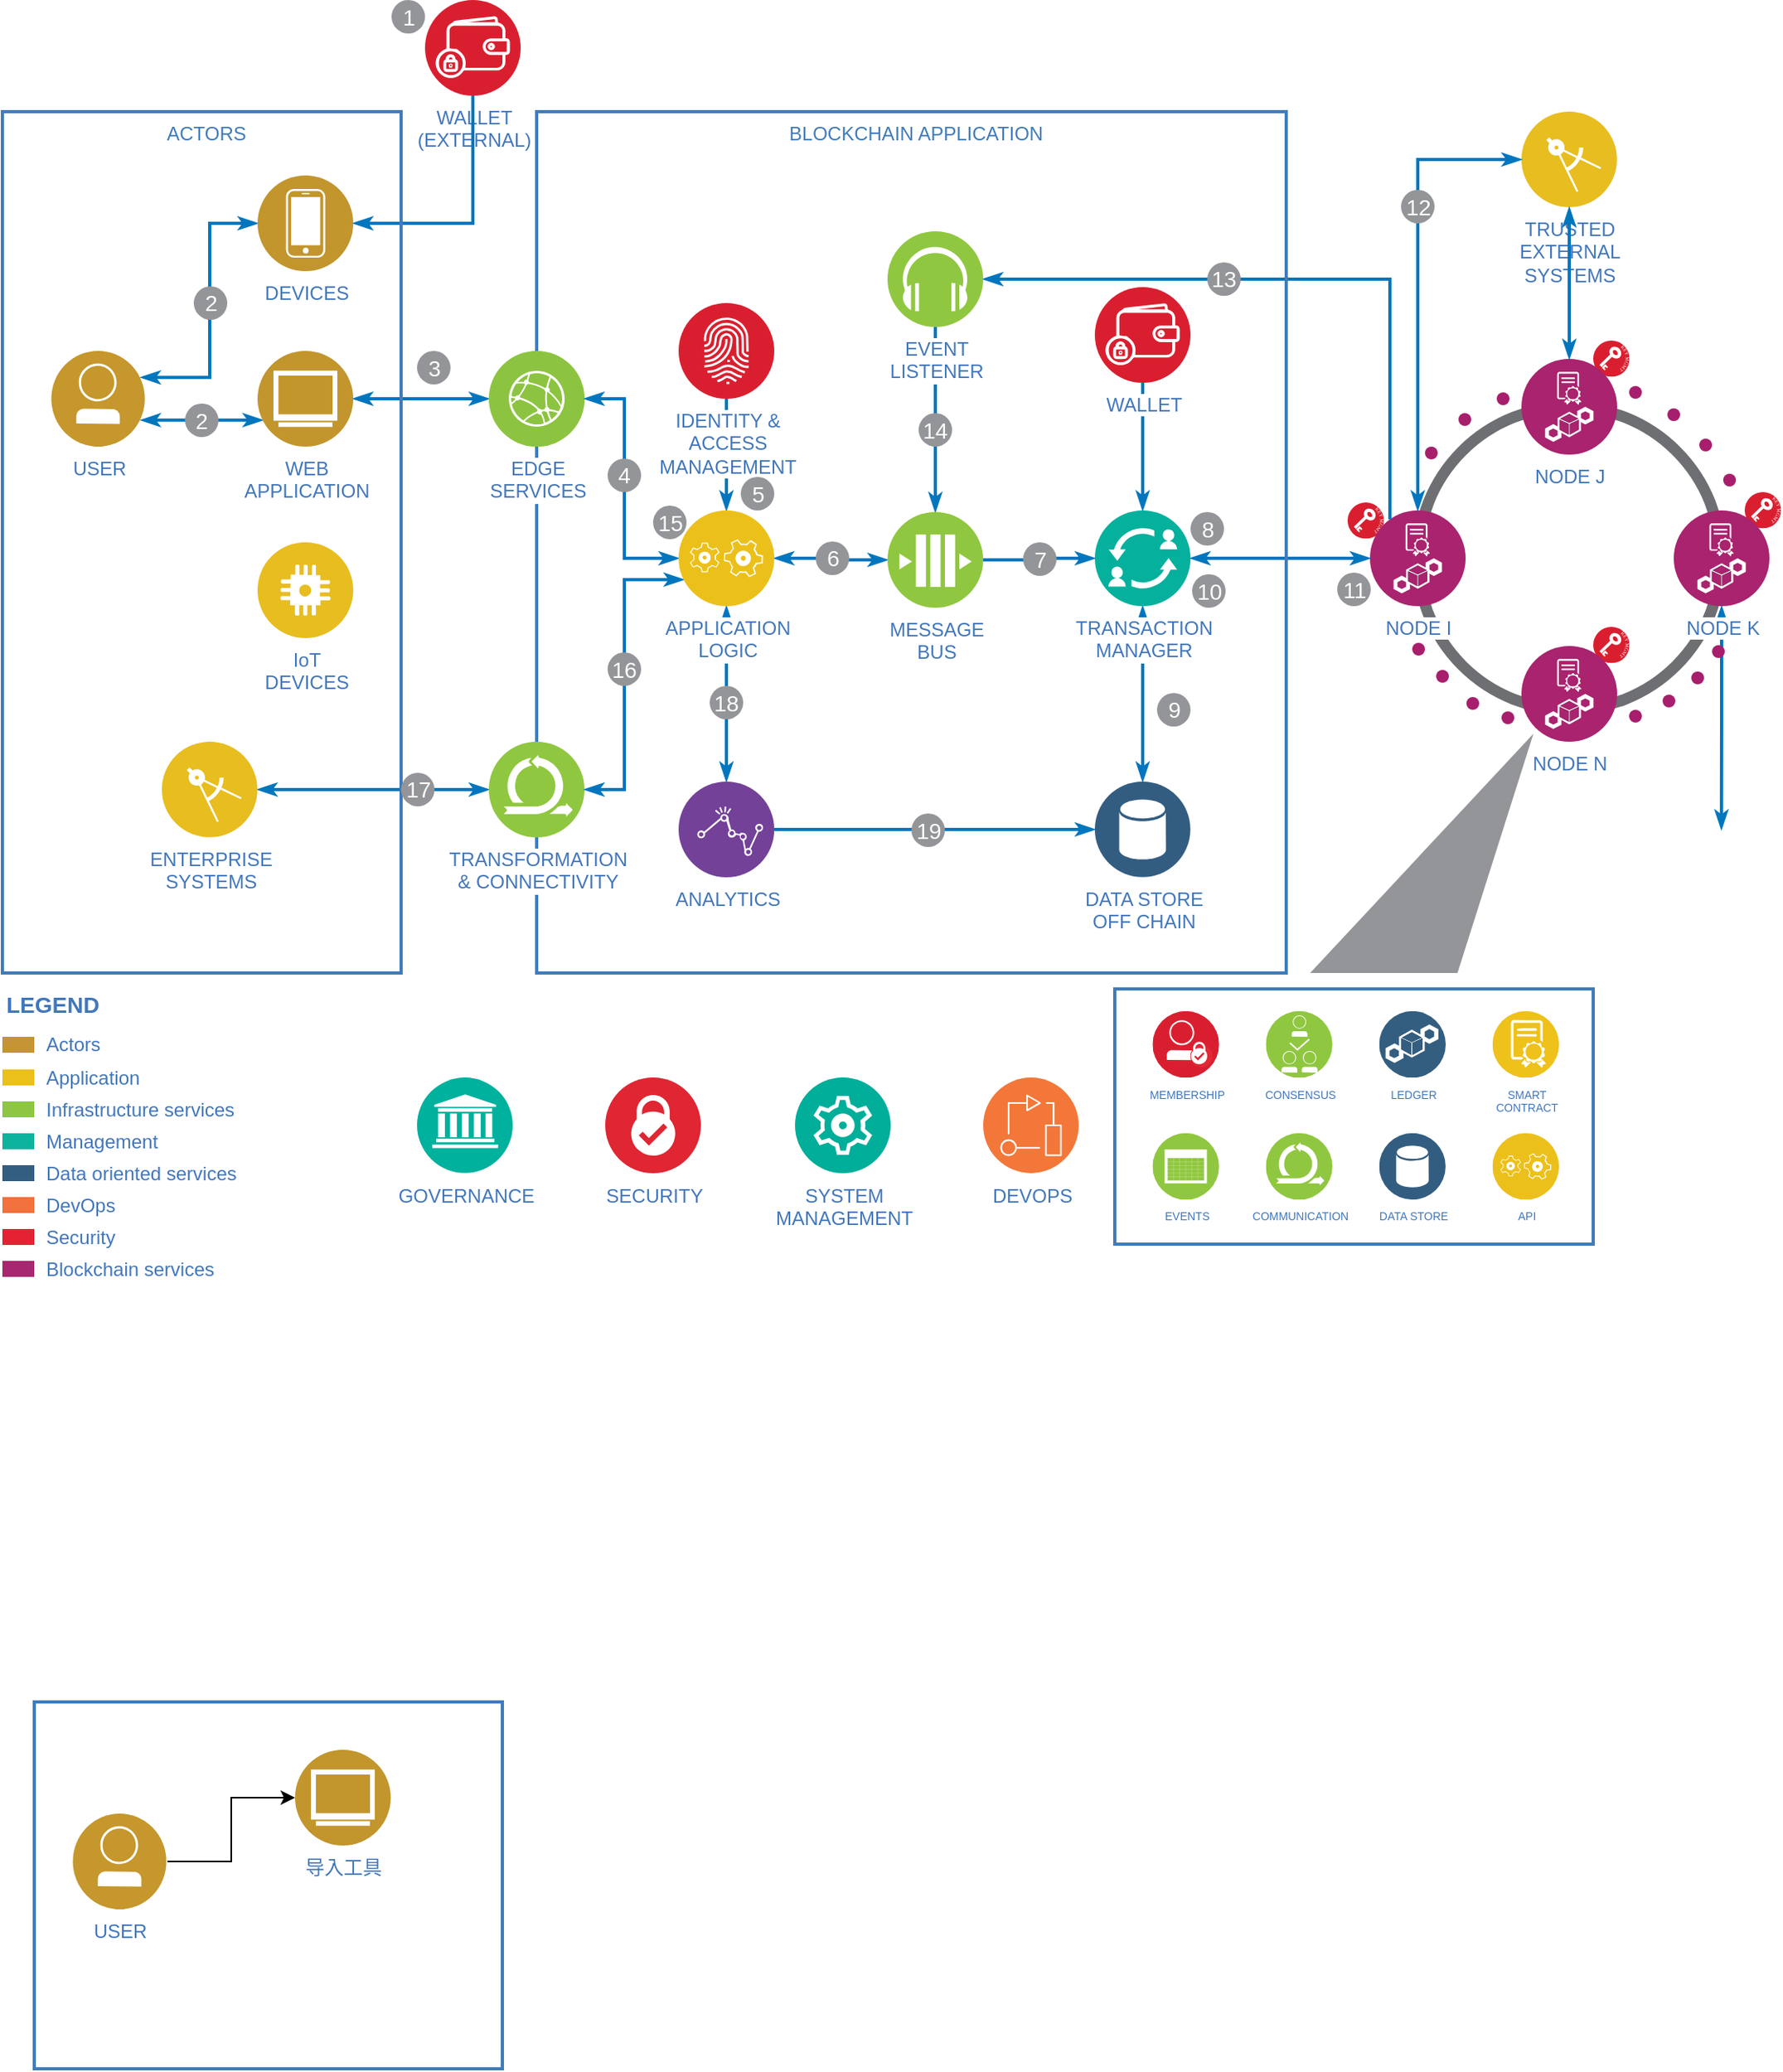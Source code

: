 <mxfile version="14.5.0" type="device"><diagram id="eIo0H9kK7ql945uVP1NC" name="Page-1"><mxGraphModel dx="1168" dy="699" grid="1" gridSize="10" guides="1" tooltips="1" connect="1" arrows="1" fold="1" page="1" pageScale="1" pageWidth="827" pageHeight="1169" math="0" shadow="0"><root><mxCell id="0"/><mxCell id="1" parent="0"/><mxCell id="T21aQVliIUyU_0U-5JRh-42" value="" style="aspect=fixed;perimeter=ellipsePerimeter;html=1;align=center;shadow=0;dashed=0;fontColor=#4277BB;labelBackgroundColor=#ffffff;fontSize=12;spacingTop=0;image;image=img/lib/ibm/blockchain/key_management.svg;rounded=0;" parent="1" vertex="1"><mxGeometry x="1214" y="486" width="22.8" height="22.8" as="geometry"/></mxCell><mxCell id="T21aQVliIUyU_0U-5JRh-39" value="" style="aspect=fixed;perimeter=ellipsePerimeter;html=1;align=center;shadow=0;dashed=0;fontColor=#4277BB;labelBackgroundColor=#ffffff;fontSize=12;spacingTop=0;image;image=img/lib/ibm/blockchain/key_management.svg;rounded=0;" parent="1" vertex="1"><mxGeometry x="1060" y="408" width="22.8" height="22.8" as="geometry"/></mxCell><mxCell id="T21aQVliIUyU_0U-5JRh-40" value="" style="aspect=fixed;perimeter=ellipsePerimeter;html=1;align=center;shadow=0;dashed=0;fontColor=#4277BB;labelBackgroundColor=#ffffff;fontSize=12;spacingTop=0;image;image=img/lib/ibm/blockchain/key_management.svg;rounded=0;" parent="1" vertex="1"><mxGeometry x="1214" y="306.5" width="22.8" height="22.8" as="geometry"/></mxCell><mxCell id="T21aQVliIUyU_0U-5JRh-41" value="" style="aspect=fixed;perimeter=ellipsePerimeter;html=1;align=center;shadow=0;dashed=0;fontColor=#4277BB;labelBackgroundColor=#ffffff;fontSize=12;spacingTop=0;image;image=img/lib/ibm/blockchain/key_management.svg;rounded=0;" parent="1" vertex="1"><mxGeometry x="1309" y="401.5" width="22.8" height="22.8" as="geometry"/></mxCell><mxCell id="T21aQVliIUyU_0U-5JRh-43" value="" style="ellipse;whiteSpace=wrap;html=1;aspect=fixed;rounded=0;fontSize=7;align=center;fillColor=none;strokeWidth=7;strokeColor=#6E6F72;spacingTop=0;" parent="1" vertex="1"><mxGeometry x="1104" y="348" width="190" height="190" as="geometry"/></mxCell><mxCell id="T21aQVliIUyU_0U-5JRh-1" value="WALLET&lt;br&gt;(EXTERNAL)&lt;br&gt;" style="aspect=fixed;perimeter=ellipsePerimeter;html=1;align=center;shadow=0;dashed=0;fontColor=#4277BB;labelBackgroundColor=#ffffff;fontSize=12;spacingTop=0;image;image=img/lib/ibm/blockchain/wallet.svg;" parent="1" vertex="1"><mxGeometry x="481.5" y="93" width="60" height="60" as="geometry"/></mxCell><mxCell id="T21aQVliIUyU_0U-5JRh-17" value="TRUSTED&lt;br&gt;EXTERNAL&lt;br&gt;SYSTEMS&lt;br&gt;" style="aspect=fixed;perimeter=ellipsePerimeter;html=1;align=center;shadow=0;dashed=0;fontColor=#4277BB;labelBackgroundColor=#ffffff;fontSize=12;spacingTop=0;image;image=img/lib/ibm/applications/mobile_app.svg;" parent="1" vertex="1"><mxGeometry x="1169" y="163" width="60" height="60" as="geometry"/></mxCell><mxCell id="T21aQVliIUyU_0U-5JRh-18" value="NODE J" style="aspect=fixed;perimeter=ellipsePerimeter;html=1;align=center;shadow=0;dashed=0;fontColor=#4277BB;labelBackgroundColor=#ffffff;fontSize=12;spacingTop=0;image;image=img/lib/ibm/blockchain/node.svg;" parent="1" vertex="1"><mxGeometry x="1169" y="318" width="60" height="60" as="geometry"/></mxCell><mxCell id="T21aQVliIUyU_0U-5JRh-19" value="NODE I" style="aspect=fixed;perimeter=ellipsePerimeter;html=1;align=center;shadow=0;dashed=0;fontColor=#4277BB;labelBackgroundColor=#ffffff;fontSize=12;spacingTop=0;image;image=img/lib/ibm/blockchain/node.svg;" parent="1" vertex="1"><mxGeometry x="1074" y="413" width="60" height="60" as="geometry"/></mxCell><mxCell id="T21aQVliIUyU_0U-5JRh-149" style="edgeStyle=orthogonalEdgeStyle;rounded=0;orthogonalLoop=1;jettySize=auto;html=1;exitX=0.5;exitY=1;exitDx=0;exitDy=0;entryX=0.354;entryY=0;entryDx=0;entryDy=0;entryPerimeter=0;startArrow=classicThin;startFill=1;endArrow=classicThin;endFill=1;strokeColor=#0076BE;strokeWidth=2;fontSize=12;" parent="1" source="T21aQVliIUyU_0U-5JRh-20" edge="1"><mxGeometry relative="1" as="geometry"><mxPoint x="1294.38" y="613" as="targetPoint"/></mxGeometry></mxCell><mxCell id="T21aQVliIUyU_0U-5JRh-20" value="NODE K" style="aspect=fixed;perimeter=ellipsePerimeter;html=1;align=center;shadow=0;dashed=0;fontColor=#4277BB;labelBackgroundColor=#ffffff;fontSize=12;spacingTop=0;image;image=img/lib/ibm/blockchain/node.svg;" parent="1" vertex="1"><mxGeometry x="1264.5" y="413.0" width="60" height="60" as="geometry"/></mxCell><mxCell id="T21aQVliIUyU_0U-5JRh-21" value="NODE N" style="aspect=fixed;perimeter=ellipsePerimeter;html=1;align=center;shadow=0;dashed=0;fontColor=#4277BB;labelBackgroundColor=#ffffff;fontSize=12;spacingTop=0;image;image=img/lib/ibm/blockchain/node.svg;" parent="1" vertex="1"><mxGeometry x="1169" y="498" width="60" height="60" as="geometry"/></mxCell><mxCell id="T21aQVliIUyU_0U-5JRh-22" value="GOVERNANCE" style="aspect=fixed;perimeter=ellipsePerimeter;html=1;align=center;shadow=0;dashed=0;fontColor=#4277BB;labelBackgroundColor=#ffffff;fontSize=12;spacingTop=0;image;image=img/lib/ibm/management/information_governance.svg;" parent="1" vertex="1"><mxGeometry x="476.5" y="768.5" width="60" height="60" as="geometry"/></mxCell><mxCell id="T21aQVliIUyU_0U-5JRh-46" value="" style="edgeStyle=orthogonalEdgeStyle;fontSize=12;html=1;endArrow=classicThin;endFill=1;rounded=0;strokeColor=#0076BE;strokeWidth=2;" parent="1" source="T21aQVliIUyU_0U-5JRh-1" target="T21aQVliIUyU_0U-5JRh-3" edge="1"><mxGeometry width="60" height="60" relative="1" as="geometry"><mxPoint x="246.5" y="143" as="sourcePoint"/><mxPoint x="306.5" y="83" as="targetPoint"/><Array as="points"><mxPoint x="511.5" y="233"/></Array></mxGeometry></mxCell><mxCell id="T21aQVliIUyU_0U-5JRh-47" value="" style="edgeStyle=orthogonalEdgeStyle;fontSize=12;html=1;endArrow=classicThin;endFill=1;rounded=0;strokeColor=#0076BE;strokeWidth=2;startArrow=classicThin;startFill=1;" parent="1" source="T21aQVliIUyU_0U-5JRh-4" target="T21aQVliIUyU_0U-5JRh-7" edge="1"><mxGeometry width="60" height="60" relative="1" as="geometry"><mxPoint x="246.5" y="303" as="sourcePoint"/><mxPoint x="306.5" y="243" as="targetPoint"/></mxGeometry></mxCell><mxCell id="T21aQVliIUyU_0U-5JRh-49" value="" style="edgeStyle=orthogonalEdgeStyle;fontSize=12;html=1;endArrow=classicThin;endFill=1;rounded=0;strokeColor=#0076BE;strokeWidth=2;startArrow=classicThin;startFill=1;" parent="1" source="T21aQVliIUyU_0U-5JRh-6" target="T21aQVliIUyU_0U-5JRh-8" edge="1"><mxGeometry width="60" height="60" relative="1" as="geometry"><mxPoint x="256.5" y="543" as="sourcePoint"/><mxPoint x="316.5" y="483" as="targetPoint"/></mxGeometry></mxCell><mxCell id="T21aQVliIUyU_0U-5JRh-55" value="" style="edgeStyle=orthogonalEdgeStyle;fontSize=12;html=1;endArrow=classicThin;endFill=1;rounded=0;strokeColor=#0076BE;strokeWidth=2;startArrow=none;startFill=0;" parent="1" source="T21aQVliIUyU_0U-5JRh-19" target="T21aQVliIUyU_0U-5JRh-13" edge="1"><mxGeometry width="60" height="60" relative="1" as="geometry"><mxPoint x="680.5" y="593" as="sourcePoint"/><mxPoint x="680.5" y="483" as="targetPoint"/><Array as="points"><mxPoint x="1086.5" y="268"/></Array></mxGeometry></mxCell><mxCell id="T21aQVliIUyU_0U-5JRh-60" value="" style="edgeStyle=orthogonalEdgeStyle;fontSize=12;html=1;endArrow=classicThin;endFill=1;rounded=0;strokeColor=#0076BE;strokeWidth=2;startArrow=classicThin;startFill=1;" parent="1" source="T21aQVliIUyU_0U-5JRh-19" target="T21aQVliIUyU_0U-5JRh-17" edge="1"><mxGeometry width="60" height="60" relative="1" as="geometry"><mxPoint x="941.5" y="593" as="sourcePoint"/><mxPoint x="941.5" y="483" as="targetPoint"/><Array as="points"><mxPoint x="1103.5" y="193"/></Array></mxGeometry></mxCell><mxCell id="T21aQVliIUyU_0U-5JRh-61" value="" style="edgeStyle=orthogonalEdgeStyle;fontSize=12;html=1;endArrow=classicThin;endFill=1;rounded=0;strokeColor=#0076BE;strokeWidth=2;startArrow=classicThin;startFill=1;" parent="1" source="T21aQVliIUyU_0U-5JRh-18" target="T21aQVliIUyU_0U-5JRh-17" edge="1"><mxGeometry width="60" height="60" relative="1" as="geometry"><mxPoint x="951.5" y="603" as="sourcePoint"/><mxPoint x="951.5" y="493" as="targetPoint"/></mxGeometry></mxCell><mxCell id="T21aQVliIUyU_0U-5JRh-62" value="" style="edgeStyle=orthogonalEdgeStyle;fontSize=12;html=1;endArrow=classicThin;endFill=1;rounded=0;strokeColor=#0076BE;strokeWidth=2;startArrow=classicThin;startFill=1;" parent="1" source="T21aQVliIUyU_0U-5JRh-19" target="T21aQVliIUyU_0U-5JRh-15" edge="1"><mxGeometry width="60" height="60" relative="1" as="geometry"><mxPoint x="961.5" y="613" as="sourcePoint"/><mxPoint x="961.5" y="503" as="targetPoint"/></mxGeometry></mxCell><mxCell id="T21aQVliIUyU_0U-5JRh-23" value="SECURITY" style="aspect=fixed;perimeter=ellipsePerimeter;html=1;align=center;shadow=0;dashed=0;fontColor=#4277BB;labelBackgroundColor=#ffffff;fontSize=12;spacingTop=0;image;image=img/lib/ibm/security/security_services.svg;" parent="1" vertex="1"><mxGeometry x="594.5" y="768.5" width="60" height="60" as="geometry"/></mxCell><mxCell id="T21aQVliIUyU_0U-5JRh-24" value="SYSTEM&lt;br&gt;MANAGEMENT&lt;br&gt;" style="aspect=fixed;perimeter=ellipsePerimeter;html=1;align=center;shadow=0;dashed=0;fontColor=#4277BB;labelBackgroundColor=#ffffff;fontSize=12;spacingTop=0;image;image=img/lib/ibm/management/cluster_management.svg;" parent="1" vertex="1"><mxGeometry x="713.5" y="768.5" width="60" height="60" as="geometry"/></mxCell><mxCell id="T21aQVliIUyU_0U-5JRh-25" value="DEVOPS" style="aspect=fixed;perimeter=ellipsePerimeter;html=1;align=center;shadow=0;dashed=0;fontColor=#4277BB;labelBackgroundColor=#ffffff;fontSize=12;spacingTop=0;image;image=img/lib/ibm/devops/devops.svg;" parent="1" vertex="1"><mxGeometry x="831.5" y="768.5" width="60" height="60" as="geometry"/></mxCell><mxCell id="T21aQVliIUyU_0U-5JRh-35" value="" style="verticalLabelPosition=bottom;verticalAlign=top;html=1;shape=mxgraph.basic.obtuse_triangle;dx=0.34;rounded=0;flipH=1;strokeColor=none;fillColor=#939598;spacingTop=0;" parent="1" vertex="1"><mxGeometry x="1036.5" y="553" width="140" height="150" as="geometry"/></mxCell><mxCell id="T21aQVliIUyU_0U-5JRh-36" value="ACTORS" style="swimlane;fontStyle=0;horizontal=1;collapsible=0;startSize=30;swimlaneLine=0;swimlaneFillColor=none;fillColor=none;rounded=0;whiteSpace=wrap;html=1;absoluteArcSize=1;arcSize=12;strokeColor=#417CB9;fontColor=#417CB9;verticalAlign=top;align=center;spacingLeft=5;dashed=0;strokeWidth=2;" parent="1" vertex="1"><mxGeometry x="216.5" y="163" width="250" height="540" as="geometry"/></mxCell><mxCell id="T21aQVliIUyU_0U-5JRh-44" value="" style="edgeStyle=orthogonalEdgeStyle;fontSize=12;html=1;endArrow=classicThin;endFill=1;rounded=0;strokeColor=#0076BE;strokeWidth=2;startArrow=classicThin;startFill=1;exitX=1;exitY=0.25;exitDx=0;exitDy=0;" parent="T21aQVliIUyU_0U-5JRh-36" source="T21aQVliIUyU_0U-5JRh-2" target="T21aQVliIUyU_0U-5JRh-3" edge="1"><mxGeometry width="60" height="60" relative="1" as="geometry"><mxPoint x="-70" y="420" as="sourcePoint"/><mxPoint x="-10" y="360" as="targetPoint"/><Array as="points"><mxPoint x="130" y="167"/><mxPoint x="130" y="70"/></Array></mxGeometry></mxCell><mxCell id="T21aQVliIUyU_0U-5JRh-45" value="" style="edgeStyle=orthogonalEdgeStyle;fontSize=12;html=1;endArrow=classicThin;endFill=1;rounded=0;strokeColor=#0076BE;strokeWidth=2;startArrow=classicThin;startFill=1;exitX=1;exitY=0.75;exitDx=0;exitDy=0;entryX=0;entryY=0.75;entryDx=0;entryDy=0;" parent="T21aQVliIUyU_0U-5JRh-36" source="T21aQVliIUyU_0U-5JRh-2" target="T21aQVliIUyU_0U-5JRh-4" edge="1"><mxGeometry width="60" height="60" relative="1" as="geometry"><mxPoint x="-80" y="340" as="sourcePoint"/><mxPoint x="-20" y="280" as="targetPoint"/></mxGeometry></mxCell><mxCell id="T21aQVliIUyU_0U-5JRh-2" value="USER" style="aspect=fixed;perimeter=ellipsePerimeter;html=1;align=center;shadow=0;dashed=0;fontColor=#4277BB;labelBackgroundColor=#ffffff;fontSize=12;spacingTop=0;image;image=img/lib/ibm/blockchain/blockchain_developer.svg;" parent="T21aQVliIUyU_0U-5JRh-36" vertex="1"><mxGeometry x="30" y="150" width="60" height="60" as="geometry"/></mxCell><mxCell id="T21aQVliIUyU_0U-5JRh-3" value="DEVICES" style="aspect=fixed;perimeter=ellipsePerimeter;html=1;align=center;shadow=0;dashed=0;fontColor=#4277BB;labelBackgroundColor=#ffffff;fontSize=12;spacingTop=0;image;image=img/lib/ibm/users/device.svg;" parent="T21aQVliIUyU_0U-5JRh-36" vertex="1"><mxGeometry x="160" y="40" width="60" height="60" as="geometry"/></mxCell><mxCell id="T21aQVliIUyU_0U-5JRh-4" value="WEB&lt;br&gt;APPLICATION&lt;br&gt;" style="aspect=fixed;perimeter=ellipsePerimeter;html=1;align=center;shadow=0;dashed=0;fontColor=#4277BB;labelBackgroundColor=#ffffff;fontSize=12;spacingTop=0;image;image=img/lib/ibm/users/browser.svg;" parent="T21aQVliIUyU_0U-5JRh-36" vertex="1"><mxGeometry x="160" y="150" width="60" height="60" as="geometry"/></mxCell><mxCell id="T21aQVliIUyU_0U-5JRh-5" value="IoT&lt;br&gt;DEVICES&lt;br&gt;" style="aspect=fixed;perimeter=ellipsePerimeter;html=1;align=center;shadow=0;dashed=0;fontColor=#4277BB;labelBackgroundColor=#ffffff;fontSize=12;spacingTop=0;image;image=img/lib/ibm/applications/iot_application.svg;" parent="T21aQVliIUyU_0U-5JRh-36" vertex="1"><mxGeometry x="160" y="270" width="60" height="60" as="geometry"/></mxCell><mxCell id="T21aQVliIUyU_0U-5JRh-6" value="ENTERPRISE&lt;br&gt;SYSTEMS&lt;br&gt;" style="aspect=fixed;perimeter=ellipsePerimeter;html=1;align=center;shadow=0;dashed=0;fontColor=#4277BB;labelBackgroundColor=#ffffff;fontSize=12;spacingTop=0;image;image=img/lib/ibm/applications/mobile_app.svg;" parent="T21aQVliIUyU_0U-5JRh-36" vertex="1"><mxGeometry x="100" y="395" width="60" height="60" as="geometry"/></mxCell><mxCell id="T21aQVliIUyU_0U-5JRh-64" value="2" style="ellipse;whiteSpace=wrap;html=1;aspect=fixed;rounded=0;strokeColor=none;strokeWidth=7;fillColor=#939598;fontSize=14;align=center;fontColor=#FFFFFF;" parent="T21aQVliIUyU_0U-5JRh-36" vertex="1"><mxGeometry x="120" y="109.5" width="21" height="21" as="geometry"/></mxCell><mxCell id="T21aQVliIUyU_0U-5JRh-66" value="2" style="ellipse;whiteSpace=wrap;html=1;aspect=fixed;rounded=0;strokeColor=none;strokeWidth=7;fillColor=#939598;fontSize=14;align=center;fontColor=#FFFFFF;" parent="T21aQVliIUyU_0U-5JRh-36" vertex="1"><mxGeometry x="114.5" y="183" width="21" height="21" as="geometry"/></mxCell><mxCell id="T21aQVliIUyU_0U-5JRh-37" value="BLOCKCHAIN APPLICATION" style="swimlane;fontStyle=0;horizontal=1;collapsible=0;startSize=28;swimlaneLine=0;swimlaneFillColor=none;fillColor=none;rounded=0;whiteSpace=wrap;html=1;absoluteArcSize=1;arcSize=12;strokeColor=#417CB9;fontColor=#417CB9;verticalAlign=top;align=center;spacingLeft=5;dashed=0;strokeWidth=2;" parent="1" vertex="1"><mxGeometry x="551.5" y="163" width="470" height="540" as="geometry"/></mxCell><mxCell id="T21aQVliIUyU_0U-5JRh-7" value="EDGE&lt;br&gt;SERVICES&lt;br&gt;" style="aspect=fixed;perimeter=ellipsePerimeter;html=1;align=center;shadow=0;dashed=0;fontColor=#4277BB;labelBackgroundColor=#ffffff;fontSize=12;spacingTop=0;image;image=img/lib/ibm/infrastructure/edge_services.svg;" parent="T21aQVliIUyU_0U-5JRh-37" vertex="1"><mxGeometry x="-30" y="150" width="60" height="60" as="geometry"/></mxCell><mxCell id="T21aQVliIUyU_0U-5JRh-8" value="TRANSFORMATION&lt;br&gt;&amp;amp; CONNECTIVITY&lt;br&gt;" style="aspect=fixed;perimeter=ellipsePerimeter;html=1;align=center;shadow=0;dashed=0;fontColor=#4277BB;labelBackgroundColor=#ffffff;fontSize=12;spacingTop=0;image;image=img/lib/ibm/blockchain/communication.svg;" parent="T21aQVliIUyU_0U-5JRh-37" vertex="1"><mxGeometry x="-30" y="395" width="60" height="60" as="geometry"/></mxCell><mxCell id="T21aQVliIUyU_0U-5JRh-48" value="" style="edgeStyle=orthogonalEdgeStyle;fontSize=12;html=1;endArrow=classicThin;endFill=1;rounded=0;strokeColor=#0076BE;strokeWidth=2;startArrow=classicThin;startFill=1;entryX=0;entryY=0.5;entryDx=0;entryDy=0;" parent="T21aQVliIUyU_0U-5JRh-37" source="T21aQVliIUyU_0U-5JRh-7" target="T21aQVliIUyU_0U-5JRh-11" edge="1"><mxGeometry width="60" height="60" relative="1" as="geometry"><mxPoint x="55" y="120" as="sourcePoint"/><mxPoint x="115" y="60" as="targetPoint"/><Array as="points"><mxPoint x="55" y="180"/><mxPoint x="55" y="280"/></Array></mxGeometry></mxCell><mxCell id="T21aQVliIUyU_0U-5JRh-50" value="" style="edgeStyle=orthogonalEdgeStyle;fontSize=12;html=1;endArrow=classicThin;endFill=1;rounded=0;strokeColor=#0076BE;strokeWidth=2;startArrow=classicThin;startFill=1;entryX=0;entryY=0.75;entryDx=0;entryDy=0;" parent="T21aQVliIUyU_0U-5JRh-37" source="T21aQVliIUyU_0U-5JRh-8" target="T21aQVliIUyU_0U-5JRh-11" edge="1"><mxGeometry width="60" height="60" relative="1" as="geometry"><mxPoint x="-165" y="435" as="sourcePoint"/><mxPoint x="-20" y="435" as="targetPoint"/><Array as="points"><mxPoint x="55" y="425"/><mxPoint x="55" y="293"/></Array></mxGeometry></mxCell><mxCell id="T21aQVliIUyU_0U-5JRh-51" value="" style="edgeStyle=orthogonalEdgeStyle;fontSize=12;html=1;endArrow=classicThin;endFill=1;rounded=0;strokeColor=#0076BE;strokeWidth=2;startArrow=classicThin;startFill=1;" parent="T21aQVliIUyU_0U-5JRh-37" source="T21aQVliIUyU_0U-5JRh-12" target="T21aQVliIUyU_0U-5JRh-11" edge="1"><mxGeometry width="60" height="60" relative="1" as="geometry"><mxPoint x="175" y="430" as="sourcePoint"/><mxPoint x="235" y="370" as="targetPoint"/></mxGeometry></mxCell><mxCell id="T21aQVliIUyU_0U-5JRh-52" value="" style="edgeStyle=orthogonalEdgeStyle;fontSize=12;html=1;endArrow=classicThin;endFill=1;rounded=0;strokeColor=#0076BE;strokeWidth=2;" parent="T21aQVliIUyU_0U-5JRh-37" source="T21aQVliIUyU_0U-5JRh-9" target="T21aQVliIUyU_0U-5JRh-11" edge="1"><mxGeometry width="60" height="60" relative="1" as="geometry"><mxPoint x="35" y="110" as="sourcePoint"/><mxPoint x="95" y="50" as="targetPoint"/></mxGeometry></mxCell><mxCell id="T21aQVliIUyU_0U-5JRh-53" value="" style="edgeStyle=orthogonalEdgeStyle;fontSize=12;html=1;endArrow=classicThin;endFill=1;rounded=0;strokeColor=#0076BE;strokeWidth=2;" parent="T21aQVliIUyU_0U-5JRh-37" source="T21aQVliIUyU_0U-5JRh-13" target="T21aQVliIUyU_0U-5JRh-10" edge="1"><mxGeometry width="60" height="60" relative="1" as="geometry"><mxPoint x="129" y="190" as="sourcePoint"/><mxPoint x="129" y="260" as="targetPoint"/></mxGeometry></mxCell><mxCell id="T21aQVliIUyU_0U-5JRh-54" value="" style="edgeStyle=orthogonalEdgeStyle;fontSize=12;html=1;endArrow=classicThin;endFill=1;rounded=0;strokeColor=#0076BE;strokeWidth=2;" parent="T21aQVliIUyU_0U-5JRh-37" source="T21aQVliIUyU_0U-5JRh-14" target="T21aQVliIUyU_0U-5JRh-15" edge="1"><mxGeometry width="60" height="60" relative="1" as="geometry"><mxPoint x="139" y="200" as="sourcePoint"/><mxPoint x="139" y="270" as="targetPoint"/></mxGeometry></mxCell><mxCell id="T21aQVliIUyU_0U-5JRh-56" value="" style="edgeStyle=orthogonalEdgeStyle;fontSize=12;html=1;endArrow=classicThin;endFill=1;rounded=0;strokeColor=#0076BE;strokeWidth=2;" parent="T21aQVliIUyU_0U-5JRh-37" source="T21aQVliIUyU_0U-5JRh-12" target="T21aQVliIUyU_0U-5JRh-16" edge="1"><mxGeometry width="60" height="60" relative="1" as="geometry"><mxPoint x="129" y="190" as="sourcePoint"/><mxPoint x="129" y="260" as="targetPoint"/></mxGeometry></mxCell><mxCell id="T21aQVliIUyU_0U-5JRh-57" value="" style="edgeStyle=orthogonalEdgeStyle;fontSize=12;html=1;endArrow=classicThin;endFill=1;rounded=0;strokeColor=#0076BE;strokeWidth=2;startArrow=classicThin;startFill=1;" parent="T21aQVliIUyU_0U-5JRh-37" source="T21aQVliIUyU_0U-5JRh-16" target="T21aQVliIUyU_0U-5JRh-15" edge="1"><mxGeometry width="60" height="60" relative="1" as="geometry"><mxPoint x="129" y="430" as="sourcePoint"/><mxPoint x="129" y="320" as="targetPoint"/></mxGeometry></mxCell><mxCell id="T21aQVliIUyU_0U-5JRh-58" value="" style="edgeStyle=orthogonalEdgeStyle;fontSize=12;html=1;endArrow=classicThin;endFill=1;rounded=0;strokeColor=#0076BE;strokeWidth=2;startArrow=classicThin;startFill=1;" parent="T21aQVliIUyU_0U-5JRh-37" source="T21aQVliIUyU_0U-5JRh-10" target="T21aQVliIUyU_0U-5JRh-11" edge="1"><mxGeometry width="60" height="60" relative="1" as="geometry"><mxPoint x="139" y="440" as="sourcePoint"/><mxPoint x="139" y="330" as="targetPoint"/></mxGeometry></mxCell><mxCell id="T21aQVliIUyU_0U-5JRh-59" value="" style="edgeStyle=orthogonalEdgeStyle;fontSize=12;html=1;endArrow=classicThin;endFill=1;rounded=0;strokeColor=#0076BE;strokeWidth=2;" parent="T21aQVliIUyU_0U-5JRh-37" source="T21aQVliIUyU_0U-5JRh-10" target="T21aQVliIUyU_0U-5JRh-15" edge="1"><mxGeometry width="60" height="60" relative="1" as="geometry"><mxPoint x="260" y="145" as="sourcePoint"/><mxPoint x="260" y="260" as="targetPoint"/></mxGeometry></mxCell><mxCell id="T21aQVliIUyU_0U-5JRh-9" value="IDENTITY &amp;amp;&lt;br&gt;ACCESS&lt;br&gt;MANAGEMENT&lt;br&gt;" style="aspect=fixed;perimeter=ellipsePerimeter;html=1;align=center;shadow=0;dashed=0;fontColor=#4277BB;labelBackgroundColor=#ffffff;fontSize=12;spacingTop=0;image;image=img/lib/ibm/blockchain/identity_access_manager.svg;" parent="T21aQVliIUyU_0U-5JRh-37" vertex="1"><mxGeometry x="89" y="120" width="60" height="60" as="geometry"/></mxCell><mxCell id="T21aQVliIUyU_0U-5JRh-13" value="EVENT&lt;br&gt;LISTENER&lt;br&gt;" style="aspect=fixed;perimeter=ellipsePerimeter;html=1;align=center;shadow=0;dashed=0;fontColor=#4277BB;labelBackgroundColor=#ffffff;fontSize=12;spacingTop=0;image;image=img/lib/ibm/blockchain/event_listener.svg;" parent="T21aQVliIUyU_0U-5JRh-37" vertex="1"><mxGeometry x="220" y="75" width="60" height="60" as="geometry"/></mxCell><mxCell id="T21aQVliIUyU_0U-5JRh-11" value="APPLICATION&lt;br&gt;LOGIC&lt;br&gt;" style="aspect=fixed;perimeter=ellipsePerimeter;html=1;align=center;shadow=0;dashed=0;fontColor=#4277BB;labelBackgroundColor=#ffffff;fontSize=12;spacingTop=0;image;image=img/lib/ibm/applications/application_logic.svg;" parent="T21aQVliIUyU_0U-5JRh-37" vertex="1"><mxGeometry x="89" y="250" width="60" height="60" as="geometry"/></mxCell><mxCell id="T21aQVliIUyU_0U-5JRh-10" value="MESSAGE&lt;br&gt;BUS&lt;br&gt;" style="aspect=fixed;perimeter=ellipsePerimeter;html=1;align=center;shadow=0;dashed=0;fontColor=#4277BB;labelBackgroundColor=#ffffff;fontSize=12;spacingTop=0;image;image=img/lib/ibm/blockchain/message_bus.svg;" parent="T21aQVliIUyU_0U-5JRh-37" vertex="1"><mxGeometry x="220" y="251" width="60" height="60" as="geometry"/></mxCell><mxCell id="T21aQVliIUyU_0U-5JRh-12" value="ANALYTICS" style="aspect=fixed;perimeter=ellipsePerimeter;html=1;align=center;shadow=0;dashed=0;fontColor=#4277BB;labelBackgroundColor=#ffffff;fontSize=12;spacingTop=0;image;image=img/lib/ibm/analytics/analytics.svg;" parent="T21aQVliIUyU_0U-5JRh-37" vertex="1"><mxGeometry x="89" y="420" width="60" height="60" as="geometry"/></mxCell><mxCell id="T21aQVliIUyU_0U-5JRh-14" value="WALLET&lt;br&gt;" style="aspect=fixed;perimeter=ellipsePerimeter;html=1;align=center;shadow=0;dashed=0;fontColor=#4277BB;labelBackgroundColor=#ffffff;fontSize=12;spacingTop=0;image;image=img/lib/ibm/blockchain/wallet.svg;" parent="T21aQVliIUyU_0U-5JRh-37" vertex="1"><mxGeometry x="350" y="110" width="60" height="60" as="geometry"/></mxCell><mxCell id="T21aQVliIUyU_0U-5JRh-15" value="TRANSACTION&lt;br&gt;MANAGER" style="aspect=fixed;perimeter=ellipsePerimeter;html=1;align=center;shadow=0;dashed=0;fontColor=#4277BB;labelBackgroundColor=#ffffff;fontSize=12;spacingTop=0;image;image=img/lib/ibm/blockchain/transaction_manager.svg;" parent="T21aQVliIUyU_0U-5JRh-37" vertex="1"><mxGeometry x="350" y="250" width="60" height="60" as="geometry"/></mxCell><mxCell id="T21aQVliIUyU_0U-5JRh-16" value="DATA STORE&lt;br&gt;OFF CHAIN&lt;br&gt;" style="aspect=fixed;perimeter=ellipsePerimeter;html=1;align=center;shadow=0;dashed=0;fontColor=#4277BB;labelBackgroundColor=#ffffff;fontSize=12;spacingTop=0;image;image=img/lib/ibm/data/data_services.svg;" parent="T21aQVliIUyU_0U-5JRh-37" vertex="1"><mxGeometry x="350" y="420" width="60" height="60" as="geometry"/></mxCell><mxCell id="T21aQVliIUyU_0U-5JRh-69" value="4" style="ellipse;whiteSpace=wrap;html=1;aspect=fixed;rounded=0;strokeColor=none;strokeWidth=7;fillColor=#939598;fontSize=14;align=center;fontColor=#FFFFFF;" parent="T21aQVliIUyU_0U-5JRh-37" vertex="1"><mxGeometry x="44.5" y="217.5" width="21" height="21" as="geometry"/></mxCell><mxCell id="T21aQVliIUyU_0U-5JRh-70" value="5" style="ellipse;whiteSpace=wrap;html=1;aspect=fixed;rounded=0;strokeColor=none;strokeWidth=7;fillColor=#939598;fontSize=14;align=center;fontColor=#FFFFFF;" parent="T21aQVliIUyU_0U-5JRh-37" vertex="1"><mxGeometry x="128" y="229" width="21" height="21" as="geometry"/></mxCell><mxCell id="T21aQVliIUyU_0U-5JRh-71" value="6" style="ellipse;whiteSpace=wrap;html=1;aspect=fixed;rounded=0;strokeColor=none;strokeWidth=7;fillColor=#939598;fontSize=14;align=center;fontColor=#FFFFFF;" parent="T21aQVliIUyU_0U-5JRh-37" vertex="1"><mxGeometry x="175" y="269.5" width="21" height="21" as="geometry"/></mxCell><mxCell id="T21aQVliIUyU_0U-5JRh-72" value="15" style="ellipse;whiteSpace=wrap;html=1;aspect=fixed;rounded=0;strokeColor=none;strokeWidth=7;fillColor=#939598;fontSize=14;align=center;fontColor=#FFFFFF;" parent="T21aQVliIUyU_0U-5JRh-37" vertex="1"><mxGeometry x="73" y="247" width="21" height="21" as="geometry"/></mxCell><mxCell id="T21aQVliIUyU_0U-5JRh-73" value="7" style="ellipse;whiteSpace=wrap;html=1;aspect=fixed;rounded=0;strokeColor=none;strokeWidth=7;fillColor=#939598;fontSize=14;align=center;fontColor=#FFFFFF;" parent="T21aQVliIUyU_0U-5JRh-37" vertex="1"><mxGeometry x="305" y="270" width="21" height="21" as="geometry"/></mxCell><mxCell id="T21aQVliIUyU_0U-5JRh-74" value="8" style="ellipse;whiteSpace=wrap;html=1;aspect=fixed;rounded=0;strokeColor=none;strokeWidth=7;fillColor=#939598;fontSize=14;align=center;fontColor=#FFFFFF;" parent="T21aQVliIUyU_0U-5JRh-37" vertex="1"><mxGeometry x="410" y="251" width="21" height="21" as="geometry"/></mxCell><mxCell id="T21aQVliIUyU_0U-5JRh-75" value="9" style="ellipse;whiteSpace=wrap;html=1;aspect=fixed;rounded=0;strokeColor=none;strokeWidth=7;fillColor=#939598;fontSize=14;align=center;fontColor=#FFFFFF;" parent="T21aQVliIUyU_0U-5JRh-37" vertex="1"><mxGeometry x="389" y="364.5" width="21" height="21" as="geometry"/></mxCell><mxCell id="T21aQVliIUyU_0U-5JRh-76" value="10" style="ellipse;whiteSpace=wrap;html=1;aspect=fixed;rounded=0;strokeColor=none;strokeWidth=7;fillColor=#939598;fontSize=14;align=center;fontColor=#FFFFFF;" parent="T21aQVliIUyU_0U-5JRh-37" vertex="1"><mxGeometry x="411" y="290" width="21" height="21" as="geometry"/></mxCell><mxCell id="T21aQVliIUyU_0U-5JRh-79" value="13" style="ellipse;whiteSpace=wrap;html=1;aspect=fixed;rounded=0;strokeColor=none;strokeWidth=7;fillColor=#939598;fontSize=14;align=center;fontColor=#FFFFFF;" parent="T21aQVliIUyU_0U-5JRh-37" vertex="1"><mxGeometry x="420.5" y="94.5" width="21" height="21" as="geometry"/></mxCell><mxCell id="T21aQVliIUyU_0U-5JRh-80" value="14" style="ellipse;whiteSpace=wrap;html=1;aspect=fixed;rounded=0;strokeColor=none;strokeWidth=7;fillColor=#939598;fontSize=14;align=center;fontColor=#FFFFFF;" parent="T21aQVliIUyU_0U-5JRh-37" vertex="1"><mxGeometry x="239.5" y="189" width="21" height="21" as="geometry"/></mxCell><mxCell id="T21aQVliIUyU_0U-5JRh-81" value="19" style="ellipse;whiteSpace=wrap;html=1;aspect=fixed;rounded=0;strokeColor=none;strokeWidth=7;fillColor=#939598;fontSize=14;align=center;fontColor=#FFFFFF;" parent="T21aQVliIUyU_0U-5JRh-37" vertex="1"><mxGeometry x="235" y="440" width="21" height="21" as="geometry"/></mxCell><mxCell id="T21aQVliIUyU_0U-5JRh-83" value="18" style="ellipse;whiteSpace=wrap;html=1;aspect=fixed;rounded=0;strokeColor=none;strokeWidth=7;fillColor=#939598;fontSize=14;align=center;fontColor=#FFFFFF;" parent="T21aQVliIUyU_0U-5JRh-37" vertex="1"><mxGeometry x="108.5" y="360" width="21" height="21" as="geometry"/></mxCell><mxCell id="T21aQVliIUyU_0U-5JRh-84" value="16" style="ellipse;whiteSpace=wrap;html=1;aspect=fixed;rounded=0;strokeColor=none;strokeWidth=7;fillColor=#939598;fontSize=14;align=center;fontColor=#FFFFFF;" parent="T21aQVliIUyU_0U-5JRh-37" vertex="1"><mxGeometry x="44.5" y="339" width="21" height="21" as="geometry"/></mxCell><mxCell id="T21aQVliIUyU_0U-5JRh-38" value="" style="group;fontSize=7;" parent="1" vertex="1" connectable="0"><mxGeometry x="914" y="713" width="300" height="160" as="geometry"/></mxCell><mxCell id="T21aQVliIUyU_0U-5JRh-26" value="MEMBERSHIP" style="aspect=fixed;perimeter=ellipsePerimeter;html=1;align=center;shadow=0;dashed=0;fontColor=#4277BB;labelBackgroundColor=#ffffff;fontSize=7;spacingTop=0;image;image=img/lib/ibm/blockchain/membership.svg;" parent="T21aQVliIUyU_0U-5JRh-38" vertex="1"><mxGeometry x="23.684" y="13.913" width="41.739" height="41.739" as="geometry"/></mxCell><mxCell id="T21aQVliIUyU_0U-5JRh-27" value="CONSENSUS" style="aspect=fixed;perimeter=ellipsePerimeter;html=1;align=center;shadow=0;dashed=0;fontColor=#4277BB;labelBackgroundColor=#ffffff;fontSize=7;spacingTop=0;image;image=img/lib/ibm/blockchain/consensus.svg;" parent="T21aQVliIUyU_0U-5JRh-38" vertex="1"><mxGeometry x="94.737" y="13.913" width="41.739" height="41.739" as="geometry"/></mxCell><mxCell id="T21aQVliIUyU_0U-5JRh-28" value="LEDGER" style="aspect=fixed;perimeter=ellipsePerimeter;html=1;align=center;shadow=0;dashed=0;fontColor=#4277BB;labelBackgroundColor=#ffffff;fontSize=7;spacingTop=0;image;image=img/lib/ibm/blockchain/ledger.svg;" parent="T21aQVliIUyU_0U-5JRh-38" vertex="1"><mxGeometry x="165.789" y="13.913" width="41.739" height="41.739" as="geometry"/></mxCell><mxCell id="T21aQVliIUyU_0U-5JRh-29" value="SMART&lt;br style=&quot;font-size: 7px;&quot;&gt;CONTRACT&lt;br style=&quot;font-size: 7px;&quot;&gt;" style="aspect=fixed;perimeter=ellipsePerimeter;html=1;align=center;shadow=0;dashed=0;fontColor=#4277BB;labelBackgroundColor=#ffffff;fontSize=7;spacingTop=0;image;image=img/lib/ibm/blockchain/smart_contract.svg;" parent="T21aQVliIUyU_0U-5JRh-38" vertex="1"><mxGeometry x="236.842" y="13.913" width="41.739" height="41.739" as="geometry"/></mxCell><mxCell id="T21aQVliIUyU_0U-5JRh-30" value="EVENTS" style="aspect=fixed;perimeter=ellipsePerimeter;html=1;align=center;shadow=0;dashed=0;fontColor=#4277BB;labelBackgroundColor=#ffffff;fontSize=7;spacingTop=0;image;image=img/lib/ibm/blockchain/event.svg;" parent="T21aQVliIUyU_0U-5JRh-38" vertex="1"><mxGeometry x="23.684" y="90.435" width="41.739" height="41.739" as="geometry"/></mxCell><mxCell id="T21aQVliIUyU_0U-5JRh-31" value="COMMUNICATION" style="aspect=fixed;perimeter=ellipsePerimeter;html=1;align=center;shadow=0;dashed=0;fontColor=#4277BB;labelBackgroundColor=#ffffff;fontSize=7;spacingTop=0;image;image=img/lib/ibm/blockchain/communication.svg;" parent="T21aQVliIUyU_0U-5JRh-38" vertex="1"><mxGeometry x="94.737" y="90.435" width="41.739" height="41.739" as="geometry"/></mxCell><mxCell id="T21aQVliIUyU_0U-5JRh-32" value="DATA STORE" style="aspect=fixed;perimeter=ellipsePerimeter;html=1;align=center;shadow=0;dashed=0;fontColor=#4277BB;labelBackgroundColor=#ffffff;fontSize=7;spacingTop=0;image;image=img/lib/ibm/data/data_services.svg;" parent="T21aQVliIUyU_0U-5JRh-38" vertex="1"><mxGeometry x="165.789" y="90.435" width="41.739" height="41.739" as="geometry"/></mxCell><mxCell id="T21aQVliIUyU_0U-5JRh-33" value="API" style="aspect=fixed;perimeter=ellipsePerimeter;html=1;align=center;shadow=0;dashed=0;fontColor=#4277BB;labelBackgroundColor=#ffffff;fontSize=7;spacingTop=0;image;image=img/lib/ibm/applications/application_logic.svg;" parent="T21aQVliIUyU_0U-5JRh-38" vertex="1"><mxGeometry x="236.842" y="90.435" width="41.739" height="41.739" as="geometry"/></mxCell><mxCell id="T21aQVliIUyU_0U-5JRh-34" value="" style="swimlane;fontStyle=0;horizontal=1;collapsible=0;startSize=28;swimlaneLine=0;swimlaneFillColor=none;fillColor=none;rounded=0;whiteSpace=wrap;html=1;absoluteArcSize=1;arcSize=12;strokeColor=#417CB9;fontColor=#417CB9;verticalAlign=top;align=left;spacingLeft=5;dashed=0;strokeWidth=2;fontSize=7;spacingTop=0;" parent="T21aQVliIUyU_0U-5JRh-38" vertex="1"><mxGeometry width="300" height="160" as="geometry"/></mxCell><mxCell id="T21aQVliIUyU_0U-5JRh-63" value="1" style="ellipse;whiteSpace=wrap;html=1;aspect=fixed;rounded=0;strokeColor=none;strokeWidth=7;fillColor=#939598;fontSize=14;align=center;fontColor=#FFFFFF;" parent="1" vertex="1"><mxGeometry x="460.5" y="93" width="21" height="21" as="geometry"/></mxCell><mxCell id="T21aQVliIUyU_0U-5JRh-68" value="3" style="ellipse;whiteSpace=wrap;html=1;aspect=fixed;rounded=0;strokeColor=none;strokeWidth=7;fillColor=#939598;fontSize=14;align=center;fontColor=#FFFFFF;" parent="1" vertex="1"><mxGeometry x="476.5" y="313" width="21" height="21" as="geometry"/></mxCell><mxCell id="T21aQVliIUyU_0U-5JRh-77" value="11" style="ellipse;whiteSpace=wrap;html=1;aspect=fixed;rounded=0;strokeColor=none;strokeWidth=7;fillColor=#939598;fontSize=14;align=center;fontColor=#FFFFFF;" parent="1" vertex="1"><mxGeometry x="1053.5" y="452" width="21" height="21" as="geometry"/></mxCell><mxCell id="T21aQVliIUyU_0U-5JRh-78" value="12" style="ellipse;whiteSpace=wrap;html=1;aspect=fixed;rounded=0;strokeColor=none;strokeWidth=7;fillColor=#939598;fontSize=14;align=center;fontColor=#FFFFFF;" parent="1" vertex="1"><mxGeometry x="1093.5" y="212" width="21" height="21" as="geometry"/></mxCell><mxCell id="T21aQVliIUyU_0U-5JRh-85" value="17" style="ellipse;whiteSpace=wrap;html=1;aspect=fixed;rounded=0;strokeColor=none;strokeWidth=7;fillColor=#939598;fontSize=14;align=center;fontColor=#FFFFFF;" parent="1" vertex="1"><mxGeometry x="466.5" y="577.5" width="21" height="21" as="geometry"/></mxCell><mxCell id="T21aQVliIUyU_0U-5JRh-86" value="Application" style="rounded=0;html=1;shadow=0;labelBackgroundColor=none;strokeColor=none;strokeWidth=2;fillColor=#EBC01A;gradientColor=none;fontSize=12;fontColor=#4277BB;align=left;labelPosition=right;verticalLabelPosition=middle;verticalAlign=middle;spacingLeft=5;" parent="1" vertex="1"><mxGeometry x="216.5" y="763.5" width="20" height="10" as="geometry"/></mxCell><mxCell id="T21aQVliIUyU_0U-5JRh-87" value="Infrastructure services" style="rounded=0;html=1;shadow=0;labelBackgroundColor=none;strokeColor=none;strokeWidth=2;fillColor=#8DC642;gradientColor=none;fontSize=12;fontColor=#4277BB;align=left;labelPosition=right;verticalLabelPosition=middle;verticalAlign=middle;spacingLeft=5;" parent="1" vertex="1"><mxGeometry x="216.5" y="783.5" width="20" height="10" as="geometry"/></mxCell><mxCell id="T21aQVliIUyU_0U-5JRh-88" value="Management" style="rounded=0;html=1;shadow=0;labelBackgroundColor=none;strokeColor=none;strokeWidth=2;fillColor=#0DB39D;gradientColor=none;fontSize=12;fontColor=#4277BB;align=left;labelPosition=right;verticalLabelPosition=middle;verticalAlign=middle;spacingLeft=5;" parent="1" vertex="1"><mxGeometry x="216.5" y="803.5" width="20" height="10" as="geometry"/></mxCell><mxCell id="T21aQVliIUyU_0U-5JRh-89" value="Data oriented services" style="rounded=0;html=1;shadow=0;labelBackgroundColor=none;strokeColor=none;strokeWidth=2;fillColor=#335D81;gradientColor=none;fontSize=12;fontColor=#4277BB;align=left;labelPosition=right;verticalLabelPosition=middle;verticalAlign=middle;spacingLeft=5;" parent="1" vertex="1"><mxGeometry x="216.5" y="823.5" width="20" height="10" as="geometry"/></mxCell><mxCell id="T21aQVliIUyU_0U-5JRh-90" value="DevOps" style="rounded=0;html=1;shadow=0;labelBackgroundColor=none;strokeColor=none;strokeWidth=2;fillColor=#F3713C;gradientColor=none;fontSize=12;fontColor=#4277BB;align=left;labelPosition=right;verticalLabelPosition=middle;verticalAlign=middle;spacingLeft=5;" parent="1" vertex="1"><mxGeometry x="216.5" y="843.5" width="20" height="10" as="geometry"/></mxCell><mxCell id="T21aQVliIUyU_0U-5JRh-91" value="Blockchain services" style="rounded=0;html=1;shadow=0;labelBackgroundColor=none;strokeColor=none;strokeWidth=2;fillColor=#A72870;gradientColor=none;fontSize=12;fontColor=#4277BB;align=left;labelPosition=right;verticalLabelPosition=middle;verticalAlign=middle;spacingLeft=5;" parent="1" vertex="1"><mxGeometry x="216.5" y="883.5" width="20" height="10" as="geometry"/></mxCell><mxCell id="T21aQVliIUyU_0U-5JRh-92" value="Security" style="rounded=0;html=1;shadow=0;labelBackgroundColor=none;strokeColor=none;strokeWidth=2;fillColor=#E52134;gradientColor=none;fontSize=12;fontColor=#4277BB;align=left;labelPosition=right;verticalLabelPosition=middle;verticalAlign=middle;spacingLeft=5;" parent="1" vertex="1"><mxGeometry x="216.5" y="863.5" width="20" height="10" as="geometry"/></mxCell><mxCell id="T21aQVliIUyU_0U-5JRh-93" value="LEGEND" style="text;html=1;align=left;verticalAlign=middle;fontColor=#4277BB;shadow=0;dashed=0;strokeColor=none;fillColor=none;labelBackgroundColor=none;fontStyle=1;fontSize=14;spacingLeft=0;" parent="1" vertex="1"><mxGeometry x="216.5" y="713" width="150" height="20" as="geometry"/></mxCell><mxCell id="T21aQVliIUyU_0U-5JRh-94" value="Actors" style="rounded=0;html=1;shadow=0;labelBackgroundColor=none;strokeColor=none;strokeWidth=2;fillColor=#C59435;gradientColor=none;fontSize=12;fontColor=#4277BB;align=left;labelPosition=right;verticalLabelPosition=middle;verticalAlign=middle;spacingLeft=5;" parent="1" vertex="1"><mxGeometry x="216.5" y="743" width="20" height="10" as="geometry"/></mxCell><mxCell id="T21aQVliIUyU_0U-5JRh-95" value="" style="ellipse;whiteSpace=wrap;html=1;aspect=fixed;rounded=0;strokeColor=none;strokeWidth=7;fillColor=#A71E6C;fontSize=14;fontColor=#FFFFFF;align=center;" parent="1" vertex="1"><mxGeometry x="1236.5" y="538" width="8" height="8" as="geometry"/></mxCell><mxCell id="T21aQVliIUyU_0U-5JRh-96" value="" style="ellipse;whiteSpace=wrap;html=1;aspect=fixed;rounded=0;strokeColor=none;strokeWidth=7;fillColor=#A71E6C;fontSize=14;fontColor=#FFFFFF;align=center;" parent="1" vertex="1"><mxGeometry x="1257.5" y="528.5" width="8" height="8" as="geometry"/></mxCell><mxCell id="T21aQVliIUyU_0U-5JRh-97" value="" style="ellipse;whiteSpace=wrap;html=1;aspect=fixed;rounded=0;strokeColor=none;strokeWidth=7;fillColor=#A71E6C;fontSize=14;fontColor=#FFFFFF;align=center;" parent="1" vertex="1"><mxGeometry x="1288.5" y="497.5" width="8" height="8" as="geometry"/></mxCell><mxCell id="T21aQVliIUyU_0U-5JRh-98" value="" style="ellipse;whiteSpace=wrap;html=1;aspect=fixed;rounded=0;strokeColor=none;strokeWidth=7;fillColor=#A71E6C;fontSize=14;fontColor=#FFFFFF;align=center;" parent="1" vertex="1"><mxGeometry x="1275.5" y="514" width="8" height="8" as="geometry"/></mxCell><mxCell id="T21aQVliIUyU_0U-5JRh-99" value="" style="ellipse;whiteSpace=wrap;html=1;aspect=fixed;rounded=0;strokeColor=none;strokeWidth=7;fillColor=#A71E6C;fontSize=14;fontColor=#FFFFFF;align=center;" parent="1" vertex="1"><mxGeometry x="1156.5" y="539" width="8" height="8" as="geometry"/></mxCell><mxCell id="T21aQVliIUyU_0U-5JRh-100" value="" style="ellipse;whiteSpace=wrap;html=1;aspect=fixed;rounded=0;strokeColor=none;strokeWidth=7;fillColor=#A71E6C;fontSize=14;fontColor=#FFFFFF;align=center;" parent="1" vertex="1"><mxGeometry x="1134.5" y="530" width="8" height="8" as="geometry"/></mxCell><mxCell id="T21aQVliIUyU_0U-5JRh-101" value="" style="ellipse;whiteSpace=wrap;html=1;aspect=fixed;rounded=0;strokeColor=none;strokeWidth=7;fillColor=#A71E6C;fontSize=14;fontColor=#FFFFFF;align=center;" parent="1" vertex="1"><mxGeometry x="1115.5" y="513" width="8" height="8" as="geometry"/></mxCell><mxCell id="T21aQVliIUyU_0U-5JRh-102" value="" style="ellipse;whiteSpace=wrap;html=1;aspect=fixed;rounded=0;strokeColor=none;strokeWidth=7;fillColor=#A71E6C;fontSize=14;fontColor=#FFFFFF;align=center;" parent="1" vertex="1"><mxGeometry x="1100.5" y="496" width="8" height="8" as="geometry"/></mxCell><mxCell id="T21aQVliIUyU_0U-5JRh-103" value="" style="ellipse;whiteSpace=wrap;html=1;aspect=fixed;rounded=0;strokeColor=none;strokeWidth=7;fillColor=#A71E6C;fontSize=14;fontColor=#FFFFFF;align=center;" parent="1" vertex="1"><mxGeometry x="1236.5" y="335" width="8" height="8" as="geometry"/></mxCell><mxCell id="T21aQVliIUyU_0U-5JRh-104" value="" style="ellipse;whiteSpace=wrap;html=1;aspect=fixed;rounded=0;strokeColor=none;strokeWidth=7;fillColor=#A71E6C;fontSize=14;fontColor=#FFFFFF;align=center;" parent="1" vertex="1"><mxGeometry x="1260.5" y="349" width="8" height="8" as="geometry"/></mxCell><mxCell id="T21aQVliIUyU_0U-5JRh-105" value="" style="ellipse;whiteSpace=wrap;html=1;aspect=fixed;rounded=0;strokeColor=none;strokeWidth=7;fillColor=#A71E6C;fontSize=14;fontColor=#FFFFFF;align=center;" parent="1" vertex="1"><mxGeometry x="1280.5" y="368" width="8" height="8" as="geometry"/></mxCell><mxCell id="T21aQVliIUyU_0U-5JRh-106" value="" style="ellipse;whiteSpace=wrap;html=1;aspect=fixed;rounded=0;strokeColor=none;strokeWidth=7;fillColor=#A71E6C;fontSize=14;fontColor=#FFFFFF;align=center;" parent="1" vertex="1"><mxGeometry x="1295.5" y="390" width="8" height="8" as="geometry"/></mxCell><mxCell id="T21aQVliIUyU_0U-5JRh-107" value="" style="ellipse;whiteSpace=wrap;html=1;aspect=fixed;rounded=0;strokeColor=none;strokeWidth=7;fillColor=#A71E6C;fontSize=14;fontColor=#FFFFFF;align=center;" parent="1" vertex="1"><mxGeometry x="1153.5" y="339" width="8" height="8" as="geometry"/></mxCell><mxCell id="T21aQVliIUyU_0U-5JRh-108" value="" style="ellipse;whiteSpace=wrap;html=1;aspect=fixed;rounded=0;strokeColor=none;strokeWidth=7;fillColor=#A71E6C;fontSize=14;fontColor=#FFFFFF;align=center;" parent="1" vertex="1"><mxGeometry x="1129.5" y="352" width="8" height="8" as="geometry"/></mxCell><mxCell id="T21aQVliIUyU_0U-5JRh-109" value="" style="ellipse;whiteSpace=wrap;html=1;aspect=fixed;rounded=0;strokeColor=none;strokeWidth=7;fillColor=#A71E6C;fontSize=14;fontColor=#FFFFFF;align=center;" parent="1" vertex="1"><mxGeometry x="1108.5" y="373" width="8" height="8" as="geometry"/></mxCell><mxCell id="ns5La7ARADLUpjTBrM0D-36" value="" style="group;fontSize=7;" vertex="1" connectable="0" parent="1"><mxGeometry x="236.5" y="1160" width="293.5" height="230" as="geometry"/></mxCell><mxCell id="ns5La7ARADLUpjTBrM0D-45" value="" style="swimlane;fontStyle=0;horizontal=1;collapsible=0;startSize=28;swimlaneLine=0;swimlaneFillColor=none;fillColor=none;rounded=0;whiteSpace=wrap;html=1;absoluteArcSize=1;arcSize=12;strokeColor=#417CB9;fontColor=#417CB9;verticalAlign=top;align=left;spacingLeft=5;dashed=0;strokeWidth=2;fontSize=7;spacingTop=0;" vertex="1" parent="ns5La7ARADLUpjTBrM0D-36"><mxGeometry width="293.5" height="230" as="geometry"/></mxCell><mxCell id="ns5La7ARADLUpjTBrM0D-49" style="edgeStyle=orthogonalEdgeStyle;rounded=0;orthogonalLoop=1;jettySize=auto;html=1;exitX=1;exitY=0.5;exitDx=0;exitDy=0;entryX=0;entryY=0.5;entryDx=0;entryDy=0;" edge="1" parent="ns5La7ARADLUpjTBrM0D-45" source="ns5La7ARADLUpjTBrM0D-47" target="ns5La7ARADLUpjTBrM0D-48"><mxGeometry relative="1" as="geometry"/></mxCell><mxCell id="ns5La7ARADLUpjTBrM0D-47" value="USER" style="aspect=fixed;perimeter=ellipsePerimeter;html=1;align=center;shadow=0;dashed=0;fontColor=#4277BB;labelBackgroundColor=#ffffff;fontSize=12;spacingTop=0;image;image=img/lib/ibm/blockchain/blockchain_developer.svg;" vertex="1" parent="ns5La7ARADLUpjTBrM0D-45"><mxGeometry x="23.5" y="70" width="60" height="60" as="geometry"/></mxCell><mxCell id="ns5La7ARADLUpjTBrM0D-48" value="导入工具" style="aspect=fixed;perimeter=ellipsePerimeter;html=1;align=center;shadow=0;dashed=0;fontColor=#4277BB;labelBackgroundColor=#ffffff;fontSize=12;spacingTop=0;image;image=img/lib/ibm/users/browser.svg;" vertex="1" parent="ns5La7ARADLUpjTBrM0D-45"><mxGeometry x="163.5" y="30" width="60" height="60" as="geometry"/></mxCell></root></mxGraphModel></diagram></mxfile>